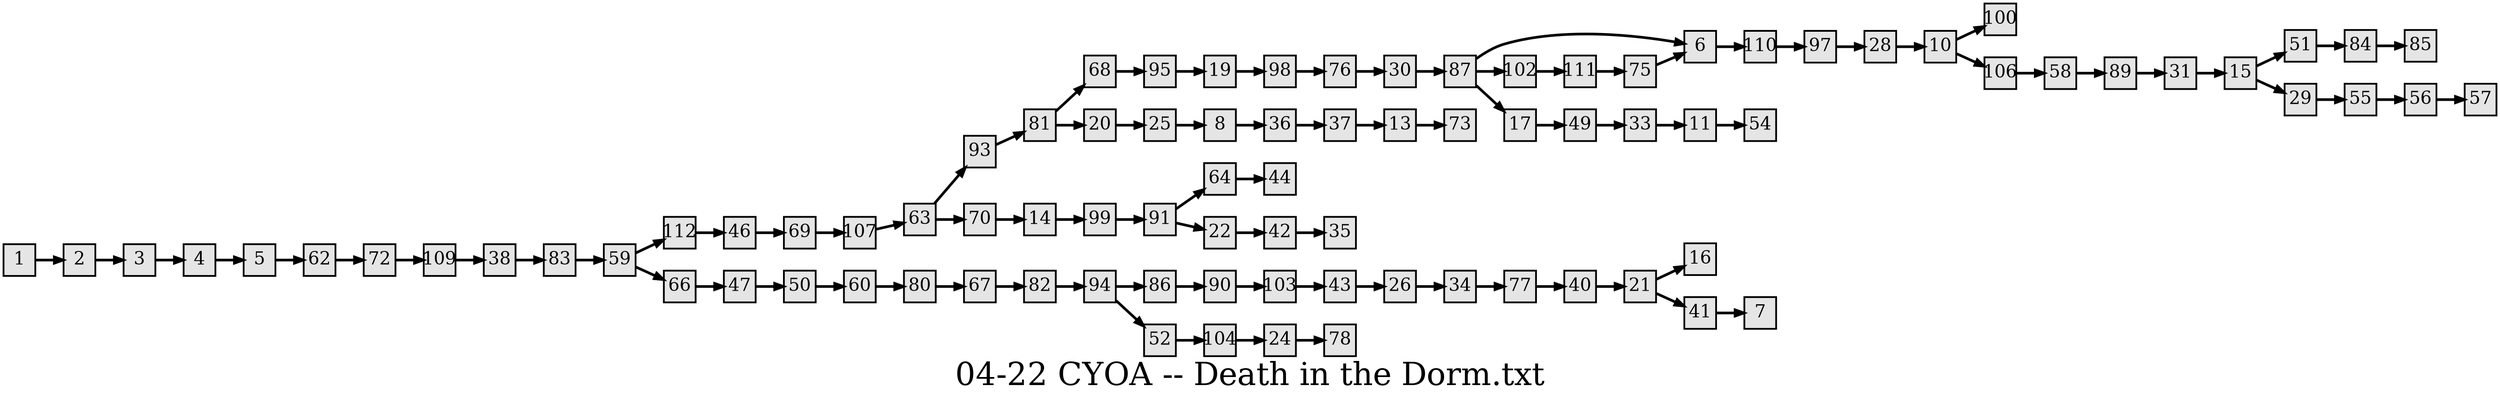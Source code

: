 digraph g{
  graph [ label="04-22 CYOA -- Death in the Dorm.txt" rankdir=LR, ordering=out, fontsize=36, nodesep="0.35", ranksep="0.45"];
  node  [shape=rect, penwidth=2, fontsize=20, style=filled, fillcolor=grey90, margin="0,0", labelfloat=true, regular=true, fixedsize=true];
  edge  [labelfloat=true, penwidth=3, fontsize=12];

  1 -> 2;
  2 -> 3;
  3 -> 4;
  4 -> 5;
  5 -> 62;
  6 -> 110;
  8 -> 36;
  10 -> 100;
  10 -> 106;
  11 -> 54;
  13 -> 73;
  14 -> 99;
  15 -> 51;
  15 -> 29;
  17 -> 49;
  19 -> 98;
  20 -> 25;
  21 -> 16;
  21 -> 41;
  22 -> 42;
  24 -> 78;
  25 -> 8;
  26 -> 34;
  28 -> 10;
  29 -> 55;
  30 -> 87;
  31 -> 15;
  33 -> 11;
  34 -> 77;
  36 -> 37;
  37 -> 13;
  38 -> 83;
  40 -> 21;
  41 -> 7;
  42 -> 35;
  43 -> 26;
  46 -> 69;
  47 -> 50;
  49 -> 33;
  50 -> 60;
  51 -> 84;
  52 -> 104;
  55 -> 56;
  56 -> 57;
  58 -> 89;
  59 -> 112;
  59 -> 66;
  60 -> 80;
  62 -> 72;
  63 -> 93;
  63 -> 70;
  64 -> 44;
  66 -> 47;
  67 -> 82;
  68 -> 95;
  69 -> 107;
  70 -> 14;
  72 -> 109;
  75 -> 6;
  76 -> 30;
  77 -> 40;
  80 -> 67;
  81 -> 68;
  81 -> 20;
  82 -> 94;
  83 -> 59;
  84 -> 85;
  86 -> 90;
  87 -> 6;
  87 -> 102;
  87 -> 17;
  89 -> 31;
  90 -> 103;
  91 -> 64;
  91 -> 22;
  93 -> 81;
  94 -> 86;
  94 -> 52;
  95 -> 19;
  97 -> 28;
  98 -> 76;
  99 -> 91;
  102 -> 111;
  103 -> 43;
  104 -> 24;
  106 -> 58;
  107 -> 63;
  109 -> 38;
  110 -> 97;
  111 -> 75;
  112 -> 46;
}

